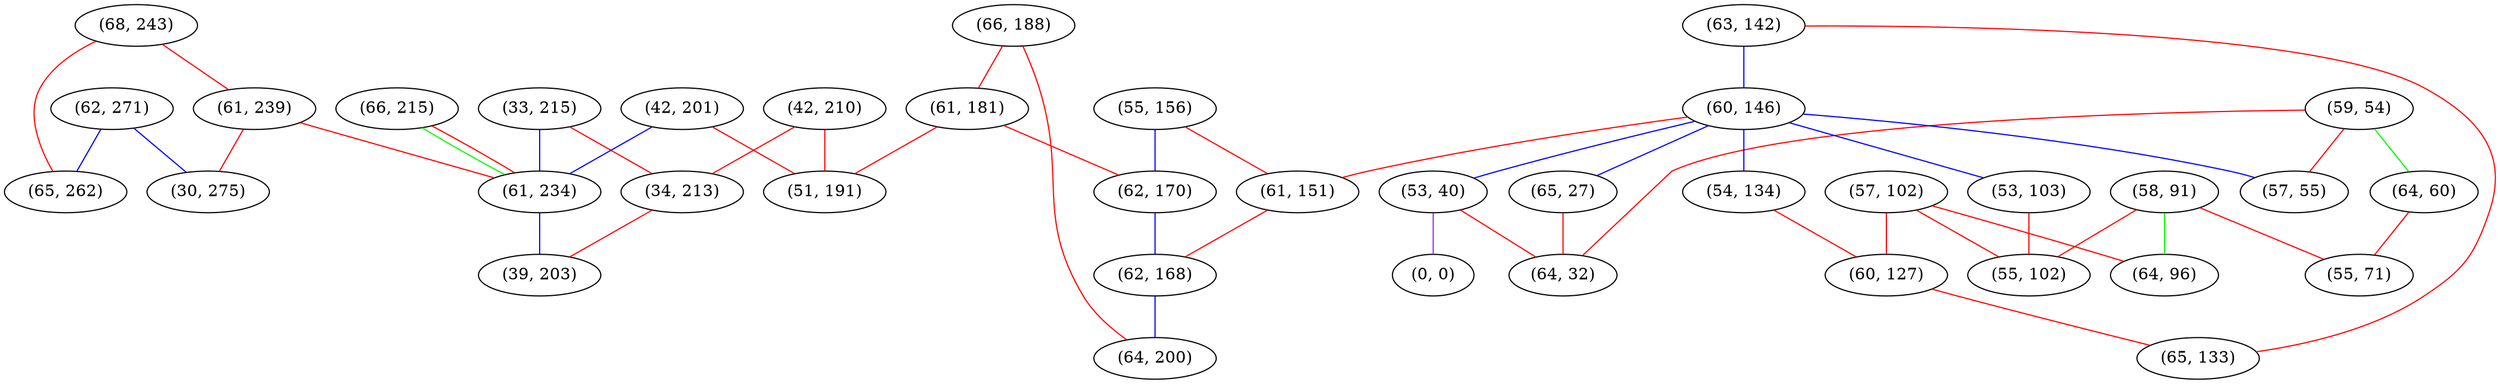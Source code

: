 graph "" {
"(62, 271)";
"(66, 188)";
"(68, 243)";
"(55, 156)";
"(57, 102)";
"(63, 142)";
"(61, 181)";
"(42, 210)";
"(62, 170)";
"(59, 54)";
"(60, 146)";
"(61, 239)";
"(33, 215)";
"(65, 27)";
"(53, 40)";
"(66, 215)";
"(61, 151)";
"(42, 201)";
"(54, 134)";
"(30, 275)";
"(53, 103)";
"(64, 60)";
"(60, 127)";
"(0, 0)";
"(58, 91)";
"(34, 213)";
"(62, 168)";
"(64, 96)";
"(65, 262)";
"(64, 200)";
"(57, 55)";
"(51, 191)";
"(64, 32)";
"(61, 234)";
"(65, 133)";
"(39, 203)";
"(55, 102)";
"(55, 71)";
"(62, 271)" -- "(30, 275)"  [color=blue, key=0, weight=3];
"(62, 271)" -- "(65, 262)"  [color=blue, key=0, weight=3];
"(66, 188)" -- "(64, 200)"  [color=red, key=0, weight=1];
"(66, 188)" -- "(61, 181)"  [color=red, key=0, weight=1];
"(68, 243)" -- "(61, 239)"  [color=red, key=0, weight=1];
"(68, 243)" -- "(65, 262)"  [color=red, key=0, weight=1];
"(55, 156)" -- "(62, 170)"  [color=blue, key=0, weight=3];
"(55, 156)" -- "(61, 151)"  [color=red, key=0, weight=1];
"(57, 102)" -- "(55, 102)"  [color=red, key=0, weight=1];
"(57, 102)" -- "(64, 96)"  [color=red, key=0, weight=1];
"(57, 102)" -- "(60, 127)"  [color=red, key=0, weight=1];
"(63, 142)" -- "(65, 133)"  [color=red, key=0, weight=1];
"(63, 142)" -- "(60, 146)"  [color=blue, key=0, weight=3];
"(61, 181)" -- "(51, 191)"  [color=red, key=0, weight=1];
"(61, 181)" -- "(62, 170)"  [color=red, key=0, weight=1];
"(42, 210)" -- "(51, 191)"  [color=red, key=0, weight=1];
"(42, 210)" -- "(34, 213)"  [color=red, key=0, weight=1];
"(62, 170)" -- "(62, 168)"  [color=blue, key=0, weight=3];
"(59, 54)" -- "(64, 32)"  [color=red, key=0, weight=1];
"(59, 54)" -- "(64, 60)"  [color=green, key=0, weight=2];
"(59, 54)" -- "(57, 55)"  [color=red, key=0, weight=1];
"(60, 146)" -- "(65, 27)"  [color=blue, key=0, weight=3];
"(60, 146)" -- "(53, 40)"  [color=blue, key=0, weight=3];
"(60, 146)" -- "(61, 151)"  [color=red, key=0, weight=1];
"(60, 146)" -- "(54, 134)"  [color=blue, key=0, weight=3];
"(60, 146)" -- "(53, 103)"  [color=blue, key=0, weight=3];
"(60, 146)" -- "(57, 55)"  [color=blue, key=0, weight=3];
"(61, 239)" -- "(30, 275)"  [color=red, key=0, weight=1];
"(61, 239)" -- "(61, 234)"  [color=red, key=0, weight=1];
"(33, 215)" -- "(34, 213)"  [color=red, key=0, weight=1];
"(33, 215)" -- "(61, 234)"  [color=blue, key=0, weight=3];
"(65, 27)" -- "(64, 32)"  [color=red, key=0, weight=1];
"(53, 40)" -- "(64, 32)"  [color=red, key=0, weight=1];
"(53, 40)" -- "(0, 0)"  [color=purple, key=0, weight=4];
"(66, 215)" -- "(61, 234)"  [color=green, key=0, weight=2];
"(66, 215)" -- "(61, 234)"  [color=red, key=1, weight=1];
"(61, 151)" -- "(62, 168)"  [color=red, key=0, weight=1];
"(42, 201)" -- "(51, 191)"  [color=red, key=0, weight=1];
"(42, 201)" -- "(61, 234)"  [color=blue, key=0, weight=3];
"(54, 134)" -- "(60, 127)"  [color=red, key=0, weight=1];
"(53, 103)" -- "(55, 102)"  [color=red, key=0, weight=1];
"(64, 60)" -- "(55, 71)"  [color=red, key=0, weight=1];
"(60, 127)" -- "(65, 133)"  [color=red, key=0, weight=1];
"(58, 91)" -- "(55, 102)"  [color=red, key=0, weight=1];
"(58, 91)" -- "(64, 96)"  [color=green, key=0, weight=2];
"(58, 91)" -- "(55, 71)"  [color=red, key=0, weight=1];
"(34, 213)" -- "(39, 203)"  [color=red, key=0, weight=1];
"(62, 168)" -- "(64, 200)"  [color=blue, key=0, weight=3];
"(61, 234)" -- "(39, 203)"  [color=blue, key=0, weight=3];
}
